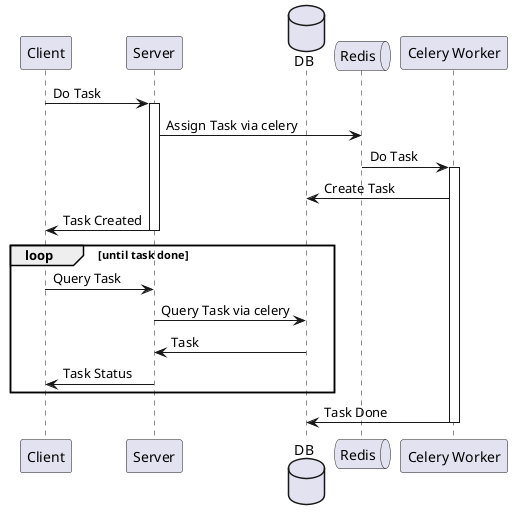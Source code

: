 @startuml workflow

participant Client
participant "Server" as Server
database DB
queue Redis
participant "Celery Worker" as Worker


Client -> Server: Do Task
activate Server

Server -> Redis: Assign Task via celery

Worker <- Redis: Do Task
activate Worker
Worker -> DB: Create Task

Client <- Server: Task Created
deactivate Server

loop until task done
    Client -> Server: Query Task
    Server -> DB: Query Task via celery
    Server <- DB: Task
    Client <- Server: Task Status
end loop

' Worker -> Redis: Task Done
Worker -> DB: Task Done

deactivate Worker

@enduml